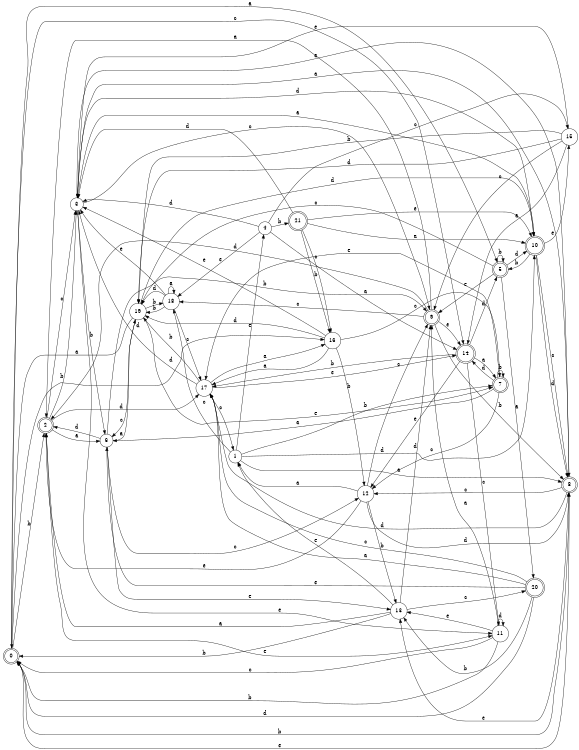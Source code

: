 digraph n18_10 {
__start0 [label="" shape="none"];

rankdir=LR;
size="8,5";

s0 [style="rounded,filled", color="black", fillcolor="white" shape="doublecircle", label="0"];
s1 [style="filled", color="black", fillcolor="white" shape="circle", label="1"];
s2 [style="rounded,filled", color="black", fillcolor="white" shape="doublecircle", label="2"];
s3 [style="filled", color="black", fillcolor="white" shape="circle", label="3"];
s4 [style="filled", color="black", fillcolor="white" shape="circle", label="4"];
s5 [style="rounded,filled", color="black", fillcolor="white" shape="doublecircle", label="5"];
s6 [style="filled", color="black", fillcolor="white" shape="circle", label="6"];
s7 [style="rounded,filled", color="black", fillcolor="white" shape="doublecircle", label="7"];
s8 [style="rounded,filled", color="black", fillcolor="white" shape="doublecircle", label="8"];
s9 [style="rounded,filled", color="black", fillcolor="white" shape="doublecircle", label="9"];
s10 [style="rounded,filled", color="black", fillcolor="white" shape="doublecircle", label="10"];
s11 [style="filled", color="black", fillcolor="white" shape="circle", label="11"];
s12 [style="filled", color="black", fillcolor="white" shape="circle", label="12"];
s13 [style="filled", color="black", fillcolor="white" shape="circle", label="13"];
s14 [style="rounded,filled", color="black", fillcolor="white" shape="doublecircle", label="14"];
s15 [style="filled", color="black", fillcolor="white" shape="circle", label="15"];
s16 [style="filled", color="black", fillcolor="white" shape="circle", label="16"];
s17 [style="filled", color="black", fillcolor="white" shape="circle", label="17"];
s18 [style="filled", color="black", fillcolor="white" shape="circle", label="18"];
s19 [style="filled", color="black", fillcolor="white" shape="circle", label="19"];
s20 [style="rounded,filled", color="black", fillcolor="white" shape="doublecircle", label="20"];
s21 [style="rounded,filled", color="black", fillcolor="white" shape="doublecircle", label="21"];
s0 -> s5 [label="a"];
s0 -> s2 [label="b"];
s0 -> s14 [label="c"];
s0 -> s16 [label="d"];
s0 -> s8 [label="e"];
s1 -> s8 [label="a"];
s1 -> s7 [label="b"];
s1 -> s18 [label="c"];
s1 -> s10 [label="d"];
s1 -> s4 [label="e"];
s2 -> s6 [label="a"];
s2 -> s3 [label="b"];
s2 -> s3 [label="c"];
s2 -> s17 [label="d"];
s2 -> s11 [label="e"];
s3 -> s8 [label="a"];
s3 -> s6 [label="b"];
s3 -> s9 [label="c"];
s3 -> s10 [label="d"];
s3 -> s11 [label="e"];
s4 -> s14 [label="a"];
s4 -> s21 [label="b"];
s4 -> s15 [label="c"];
s4 -> s3 [label="d"];
s4 -> s18 [label="e"];
s5 -> s20 [label="a"];
s5 -> s5 [label="b"];
s5 -> s19 [label="c"];
s5 -> s10 [label="d"];
s5 -> s9 [label="e"];
s6 -> s19 [label="a"];
s6 -> s9 [label="b"];
s6 -> s12 [label="c"];
s6 -> s2 [label="d"];
s6 -> s13 [label="e"];
s7 -> s6 [label="a"];
s7 -> s7 [label="b"];
s7 -> s12 [label="c"];
s7 -> s14 [label="d"];
s7 -> s17 [label="e"];
s8 -> s3 [label="a"];
s8 -> s0 [label="b"];
s8 -> s12 [label="c"];
s8 -> s17 [label="d"];
s8 -> s13 [label="e"];
s9 -> s2 [label="a"];
s9 -> s8 [label="b"];
s9 -> s18 [label="c"];
s9 -> s2 [label="d"];
s9 -> s14 [label="e"];
s10 -> s3 [label="a"];
s10 -> s5 [label="b"];
s10 -> s8 [label="c"];
s10 -> s8 [label="d"];
s10 -> s15 [label="e"];
s11 -> s9 [label="a"];
s11 -> s0 [label="b"];
s11 -> s0 [label="c"];
s11 -> s11 [label="d"];
s11 -> s13 [label="e"];
s12 -> s1 [label="a"];
s12 -> s13 [label="b"];
s12 -> s9 [label="c"];
s12 -> s8 [label="d"];
s12 -> s2 [label="e"];
s13 -> s2 [label="a"];
s13 -> s0 [label="b"];
s13 -> s20 [label="c"];
s13 -> s9 [label="d"];
s13 -> s1 [label="e"];
s14 -> s7 [label="a"];
s14 -> s17 [label="b"];
s14 -> s11 [label="c"];
s14 -> s5 [label="d"];
s14 -> s12 [label="e"];
s15 -> s14 [label="a"];
s15 -> s19 [label="b"];
s15 -> s9 [label="c"];
s15 -> s19 [label="d"];
s15 -> s3 [label="e"];
s16 -> s17 [label="a"];
s16 -> s12 [label="b"];
s16 -> s7 [label="c"];
s16 -> s19 [label="d"];
s16 -> s3 [label="e"];
s17 -> s16 [label="a"];
s17 -> s19 [label="b"];
s17 -> s1 [label="c"];
s17 -> s3 [label="d"];
s17 -> s14 [label="e"];
s18 -> s18 [label="a"];
s18 -> s19 [label="b"];
s18 -> s17 [label="c"];
s18 -> s19 [label="d"];
s18 -> s3 [label="e"];
s19 -> s0 [label="a"];
s19 -> s18 [label="b"];
s19 -> s6 [label="c"];
s19 -> s10 [label="d"];
s19 -> s7 [label="e"];
s20 -> s17 [label="a"];
s20 -> s13 [label="b"];
s20 -> s17 [label="c"];
s20 -> s0 [label="d"];
s20 -> s6 [label="e"];
s21 -> s10 [label="a"];
s21 -> s16 [label="b"];
s21 -> s16 [label="c"];
s21 -> s3 [label="d"];
s21 -> s10 [label="e"];

}